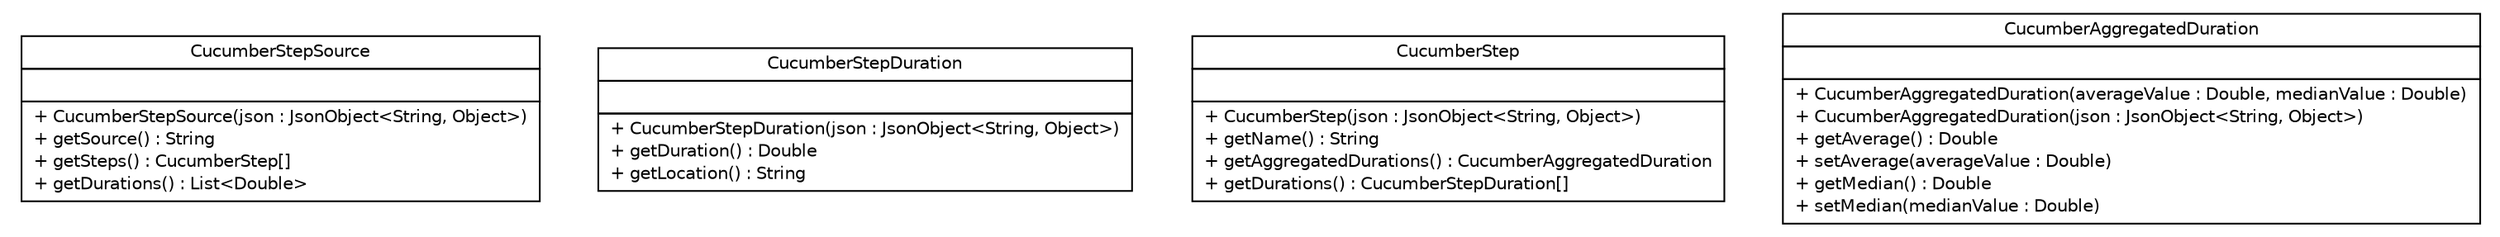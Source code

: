 #!/usr/local/bin/dot
#
# Class diagram 
# Generated by UMLGraph version R5_6 (http://www.umlgraph.org/)
#

digraph G {
	edge [fontname="Helvetica",fontsize=10,labelfontname="Helvetica",labelfontsize=10];
	node [fontname="Helvetica",fontsize=10,shape=plaintext];
	nodesep=0.25;
	ranksep=0.5;
	// com.github.mkolisnyk.cucumber.reporting.types.usage.CucumberStepSource
	c1442 [label=<<table title="com.github.mkolisnyk.cucumber.reporting.types.usage.CucumberStepSource" border="0" cellborder="1" cellspacing="0" cellpadding="2" port="p" href="./CucumberStepSource.html">
		<tr><td><table border="0" cellspacing="0" cellpadding="1">
<tr><td align="center" balign="center"> CucumberStepSource </td></tr>
		</table></td></tr>
		<tr><td><table border="0" cellspacing="0" cellpadding="1">
<tr><td align="left" balign="left">  </td></tr>
		</table></td></tr>
		<tr><td><table border="0" cellspacing="0" cellpadding="1">
<tr><td align="left" balign="left"> + CucumberStepSource(json : JsonObject&lt;String, Object&gt;) </td></tr>
<tr><td align="left" balign="left"> + getSource() : String </td></tr>
<tr><td align="left" balign="left"> + getSteps() : CucumberStep[] </td></tr>
<tr><td align="left" balign="left"> + getDurations() : List&lt;Double&gt; </td></tr>
		</table></td></tr>
		</table>>, URL="./CucumberStepSource.html", fontname="Helvetica", fontcolor="black", fontsize=10.0];
	// com.github.mkolisnyk.cucumber.reporting.types.usage.CucumberStepDuration
	c1443 [label=<<table title="com.github.mkolisnyk.cucumber.reporting.types.usage.CucumberStepDuration" border="0" cellborder="1" cellspacing="0" cellpadding="2" port="p" href="./CucumberStepDuration.html">
		<tr><td><table border="0" cellspacing="0" cellpadding="1">
<tr><td align="center" balign="center"> CucumberStepDuration </td></tr>
		</table></td></tr>
		<tr><td><table border="0" cellspacing="0" cellpadding="1">
<tr><td align="left" balign="left">  </td></tr>
		</table></td></tr>
		<tr><td><table border="0" cellspacing="0" cellpadding="1">
<tr><td align="left" balign="left"> + CucumberStepDuration(json : JsonObject&lt;String, Object&gt;) </td></tr>
<tr><td align="left" balign="left"> + getDuration() : Double </td></tr>
<tr><td align="left" balign="left"> + getLocation() : String </td></tr>
		</table></td></tr>
		</table>>, URL="./CucumberStepDuration.html", fontname="Helvetica", fontcolor="black", fontsize=10.0];
	// com.github.mkolisnyk.cucumber.reporting.types.usage.CucumberStep
	c1444 [label=<<table title="com.github.mkolisnyk.cucumber.reporting.types.usage.CucumberStep" border="0" cellborder="1" cellspacing="0" cellpadding="2" port="p" href="./CucumberStep.html">
		<tr><td><table border="0" cellspacing="0" cellpadding="1">
<tr><td align="center" balign="center"> CucumberStep </td></tr>
		</table></td></tr>
		<tr><td><table border="0" cellspacing="0" cellpadding="1">
<tr><td align="left" balign="left">  </td></tr>
		</table></td></tr>
		<tr><td><table border="0" cellspacing="0" cellpadding="1">
<tr><td align="left" balign="left"> + CucumberStep(json : JsonObject&lt;String, Object&gt;) </td></tr>
<tr><td align="left" balign="left"> + getName() : String </td></tr>
<tr><td align="left" balign="left"> + getAggregatedDurations() : CucumberAggregatedDuration </td></tr>
<tr><td align="left" balign="left"> + getDurations() : CucumberStepDuration[] </td></tr>
		</table></td></tr>
		</table>>, URL="./CucumberStep.html", fontname="Helvetica", fontcolor="black", fontsize=10.0];
	// com.github.mkolisnyk.cucumber.reporting.types.usage.CucumberAggregatedDuration
	c1445 [label=<<table title="com.github.mkolisnyk.cucumber.reporting.types.usage.CucumberAggregatedDuration" border="0" cellborder="1" cellspacing="0" cellpadding="2" port="p" href="./CucumberAggregatedDuration.html">
		<tr><td><table border="0" cellspacing="0" cellpadding="1">
<tr><td align="center" balign="center"> CucumberAggregatedDuration </td></tr>
		</table></td></tr>
		<tr><td><table border="0" cellspacing="0" cellpadding="1">
<tr><td align="left" balign="left">  </td></tr>
		</table></td></tr>
		<tr><td><table border="0" cellspacing="0" cellpadding="1">
<tr><td align="left" balign="left"> + CucumberAggregatedDuration(averageValue : Double, medianValue : Double) </td></tr>
<tr><td align="left" balign="left"> + CucumberAggregatedDuration(json : JsonObject&lt;String, Object&gt;) </td></tr>
<tr><td align="left" balign="left"> + getAverage() : Double </td></tr>
<tr><td align="left" balign="left"> + setAverage(averageValue : Double) </td></tr>
<tr><td align="left" balign="left"> + getMedian() : Double </td></tr>
<tr><td align="left" balign="left"> + setMedian(medianValue : Double) </td></tr>
		</table></td></tr>
		</table>>, URL="./CucumberAggregatedDuration.html", fontname="Helvetica", fontcolor="black", fontsize=10.0];
}

